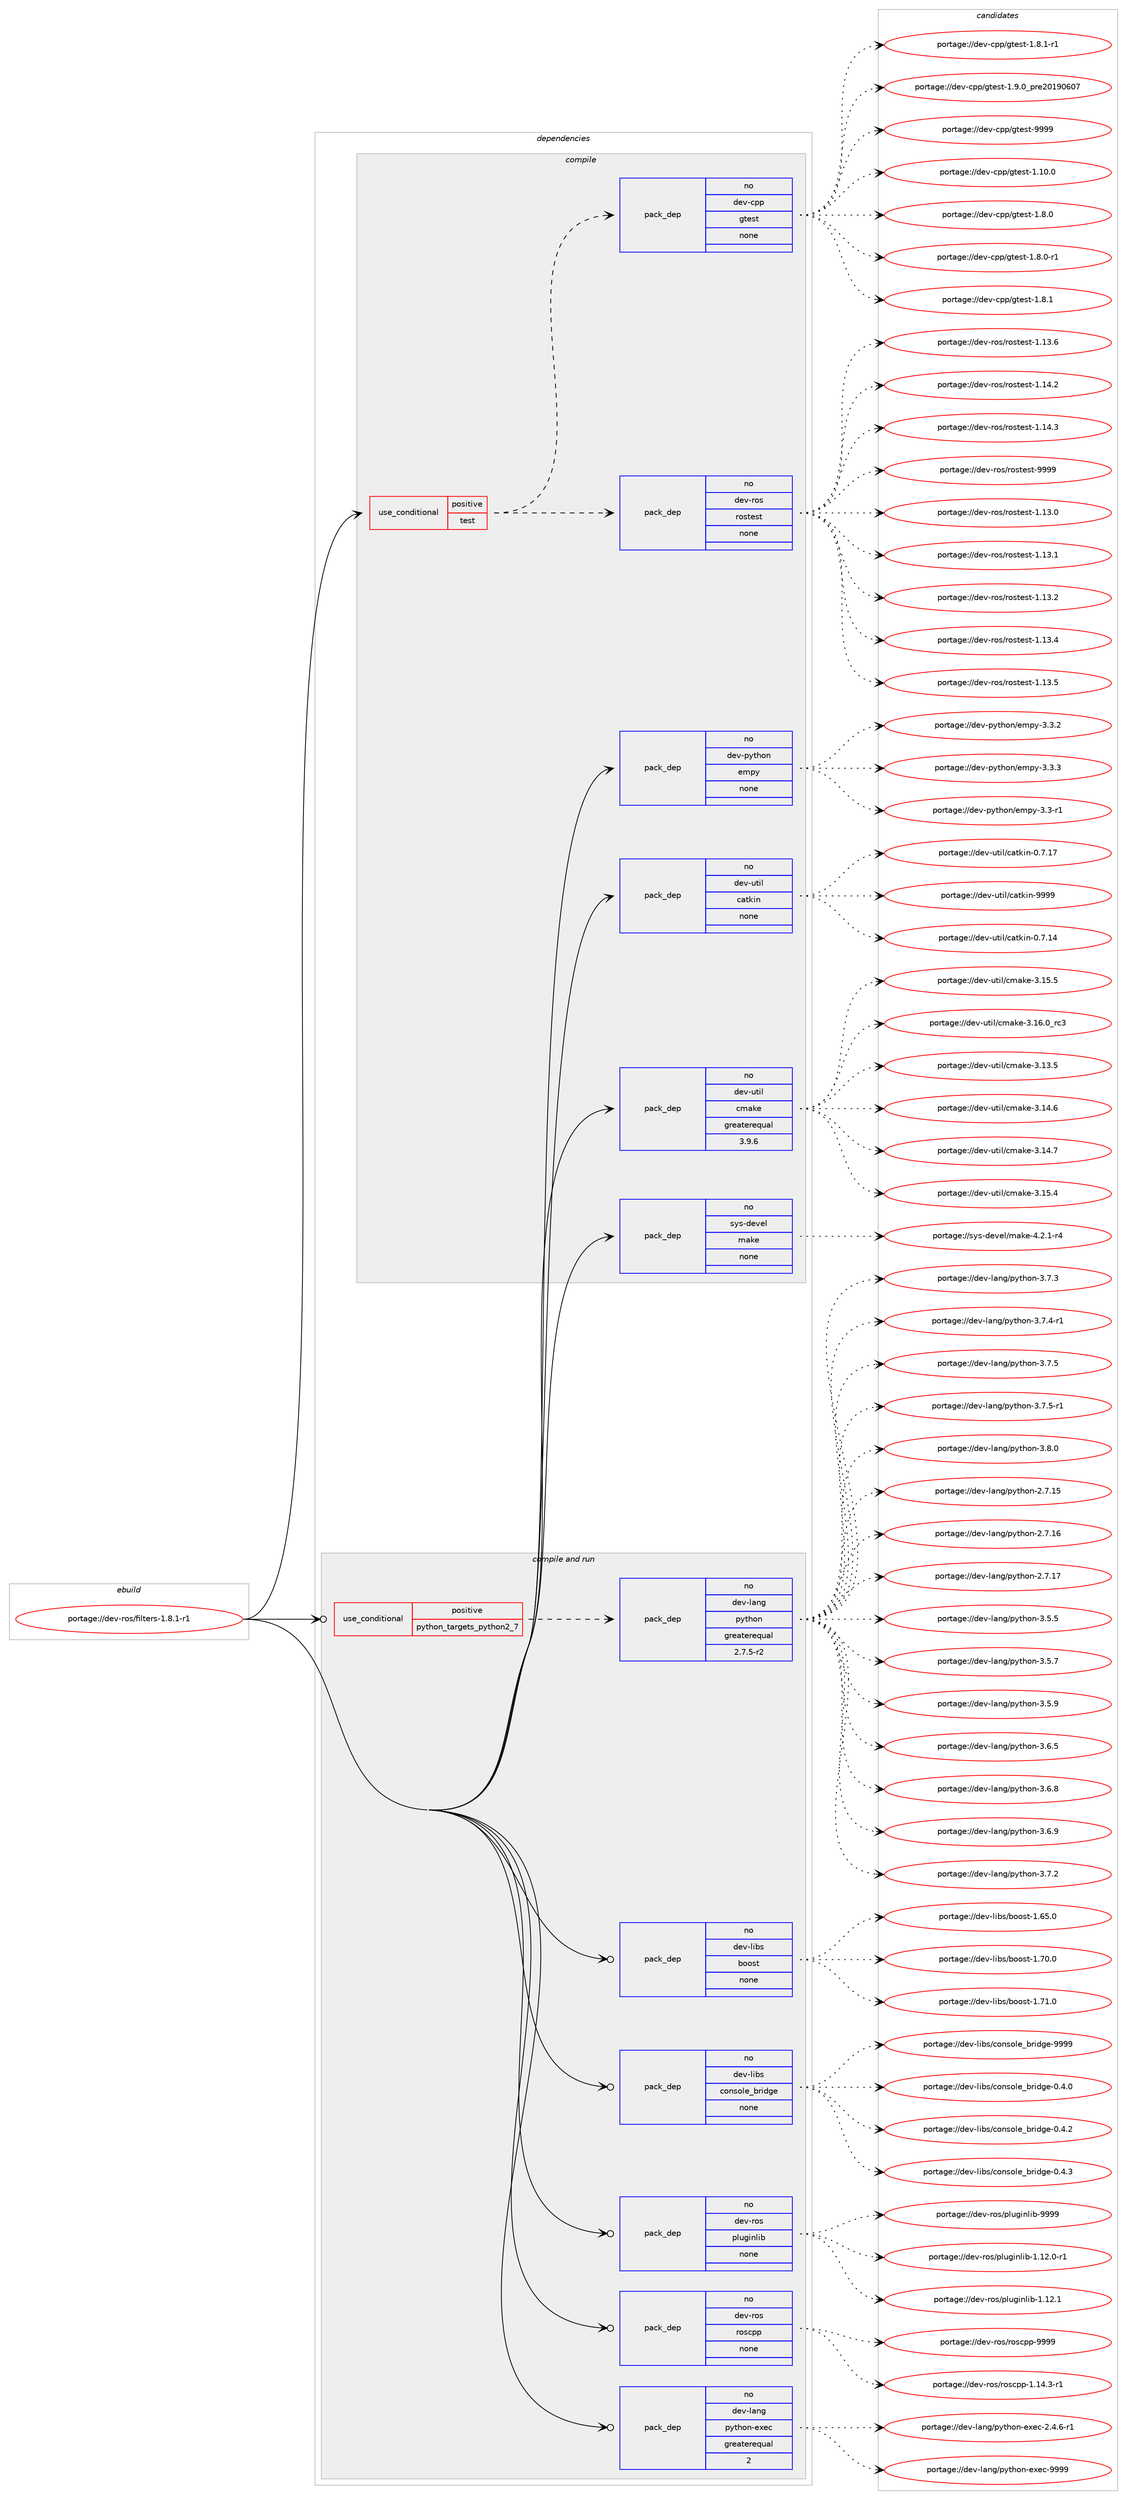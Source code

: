 digraph prolog {

# *************
# Graph options
# *************

newrank=true;
concentrate=true;
compound=true;
graph [rankdir=LR,fontname=Helvetica,fontsize=10,ranksep=1.5];#, ranksep=2.5, nodesep=0.2];
edge  [arrowhead=vee];
node  [fontname=Helvetica,fontsize=10];

# **********
# The ebuild
# **********

subgraph cluster_leftcol {
color=gray;
rank=same;
label=<<i>ebuild</i>>;
id [label="portage://dev-ros/filters-1.8.1-r1", color=red, width=4, href="../dev-ros/filters-1.8.1-r1.svg"];
}

# ****************
# The dependencies
# ****************

subgraph cluster_midcol {
color=gray;
label=<<i>dependencies</i>>;
subgraph cluster_compile {
fillcolor="#eeeeee";
style=filled;
label=<<i>compile</i>>;
subgraph cond42484 {
dependency186728 [label=<<TABLE BORDER="0" CELLBORDER="1" CELLSPACING="0" CELLPADDING="4"><TR><TD ROWSPAN="3" CELLPADDING="10">use_conditional</TD></TR><TR><TD>positive</TD></TR><TR><TD>test</TD></TR></TABLE>>, shape=none, color=red];
subgraph pack140816 {
dependency186729 [label=<<TABLE BORDER="0" CELLBORDER="1" CELLSPACING="0" CELLPADDING="4" WIDTH="220"><TR><TD ROWSPAN="6" CELLPADDING="30">pack_dep</TD></TR><TR><TD WIDTH="110">no</TD></TR><TR><TD>dev-ros</TD></TR><TR><TD>rostest</TD></TR><TR><TD>none</TD></TR><TR><TD></TD></TR></TABLE>>, shape=none, color=blue];
}
dependency186728:e -> dependency186729:w [weight=20,style="dashed",arrowhead="vee"];
subgraph pack140817 {
dependency186730 [label=<<TABLE BORDER="0" CELLBORDER="1" CELLSPACING="0" CELLPADDING="4" WIDTH="220"><TR><TD ROWSPAN="6" CELLPADDING="30">pack_dep</TD></TR><TR><TD WIDTH="110">no</TD></TR><TR><TD>dev-cpp</TD></TR><TR><TD>gtest</TD></TR><TR><TD>none</TD></TR><TR><TD></TD></TR></TABLE>>, shape=none, color=blue];
}
dependency186728:e -> dependency186730:w [weight=20,style="dashed",arrowhead="vee"];
}
id:e -> dependency186728:w [weight=20,style="solid",arrowhead="vee"];
subgraph pack140818 {
dependency186731 [label=<<TABLE BORDER="0" CELLBORDER="1" CELLSPACING="0" CELLPADDING="4" WIDTH="220"><TR><TD ROWSPAN="6" CELLPADDING="30">pack_dep</TD></TR><TR><TD WIDTH="110">no</TD></TR><TR><TD>dev-python</TD></TR><TR><TD>empy</TD></TR><TR><TD>none</TD></TR><TR><TD></TD></TR></TABLE>>, shape=none, color=blue];
}
id:e -> dependency186731:w [weight=20,style="solid",arrowhead="vee"];
subgraph pack140819 {
dependency186732 [label=<<TABLE BORDER="0" CELLBORDER="1" CELLSPACING="0" CELLPADDING="4" WIDTH="220"><TR><TD ROWSPAN="6" CELLPADDING="30">pack_dep</TD></TR><TR><TD WIDTH="110">no</TD></TR><TR><TD>dev-util</TD></TR><TR><TD>catkin</TD></TR><TR><TD>none</TD></TR><TR><TD></TD></TR></TABLE>>, shape=none, color=blue];
}
id:e -> dependency186732:w [weight=20,style="solid",arrowhead="vee"];
subgraph pack140820 {
dependency186733 [label=<<TABLE BORDER="0" CELLBORDER="1" CELLSPACING="0" CELLPADDING="4" WIDTH="220"><TR><TD ROWSPAN="6" CELLPADDING="30">pack_dep</TD></TR><TR><TD WIDTH="110">no</TD></TR><TR><TD>dev-util</TD></TR><TR><TD>cmake</TD></TR><TR><TD>greaterequal</TD></TR><TR><TD>3.9.6</TD></TR></TABLE>>, shape=none, color=blue];
}
id:e -> dependency186733:w [weight=20,style="solid",arrowhead="vee"];
subgraph pack140821 {
dependency186734 [label=<<TABLE BORDER="0" CELLBORDER="1" CELLSPACING="0" CELLPADDING="4" WIDTH="220"><TR><TD ROWSPAN="6" CELLPADDING="30">pack_dep</TD></TR><TR><TD WIDTH="110">no</TD></TR><TR><TD>sys-devel</TD></TR><TR><TD>make</TD></TR><TR><TD>none</TD></TR><TR><TD></TD></TR></TABLE>>, shape=none, color=blue];
}
id:e -> dependency186734:w [weight=20,style="solid",arrowhead="vee"];
}
subgraph cluster_compileandrun {
fillcolor="#eeeeee";
style=filled;
label=<<i>compile and run</i>>;
subgraph cond42485 {
dependency186735 [label=<<TABLE BORDER="0" CELLBORDER="1" CELLSPACING="0" CELLPADDING="4"><TR><TD ROWSPAN="3" CELLPADDING="10">use_conditional</TD></TR><TR><TD>positive</TD></TR><TR><TD>python_targets_python2_7</TD></TR></TABLE>>, shape=none, color=red];
subgraph pack140822 {
dependency186736 [label=<<TABLE BORDER="0" CELLBORDER="1" CELLSPACING="0" CELLPADDING="4" WIDTH="220"><TR><TD ROWSPAN="6" CELLPADDING="30">pack_dep</TD></TR><TR><TD WIDTH="110">no</TD></TR><TR><TD>dev-lang</TD></TR><TR><TD>python</TD></TR><TR><TD>greaterequal</TD></TR><TR><TD>2.7.5-r2</TD></TR></TABLE>>, shape=none, color=blue];
}
dependency186735:e -> dependency186736:w [weight=20,style="dashed",arrowhead="vee"];
}
id:e -> dependency186735:w [weight=20,style="solid",arrowhead="odotvee"];
subgraph pack140823 {
dependency186737 [label=<<TABLE BORDER="0" CELLBORDER="1" CELLSPACING="0" CELLPADDING="4" WIDTH="220"><TR><TD ROWSPAN="6" CELLPADDING="30">pack_dep</TD></TR><TR><TD WIDTH="110">no</TD></TR><TR><TD>dev-lang</TD></TR><TR><TD>python-exec</TD></TR><TR><TD>greaterequal</TD></TR><TR><TD>2</TD></TR></TABLE>>, shape=none, color=blue];
}
id:e -> dependency186737:w [weight=20,style="solid",arrowhead="odotvee"];
subgraph pack140824 {
dependency186738 [label=<<TABLE BORDER="0" CELLBORDER="1" CELLSPACING="0" CELLPADDING="4" WIDTH="220"><TR><TD ROWSPAN="6" CELLPADDING="30">pack_dep</TD></TR><TR><TD WIDTH="110">no</TD></TR><TR><TD>dev-libs</TD></TR><TR><TD>boost</TD></TR><TR><TD>none</TD></TR><TR><TD></TD></TR></TABLE>>, shape=none, color=blue];
}
id:e -> dependency186738:w [weight=20,style="solid",arrowhead="odotvee"];
subgraph pack140825 {
dependency186739 [label=<<TABLE BORDER="0" CELLBORDER="1" CELLSPACING="0" CELLPADDING="4" WIDTH="220"><TR><TD ROWSPAN="6" CELLPADDING="30">pack_dep</TD></TR><TR><TD WIDTH="110">no</TD></TR><TR><TD>dev-libs</TD></TR><TR><TD>console_bridge</TD></TR><TR><TD>none</TD></TR><TR><TD></TD></TR></TABLE>>, shape=none, color=blue];
}
id:e -> dependency186739:w [weight=20,style="solid",arrowhead="odotvee"];
subgraph pack140826 {
dependency186740 [label=<<TABLE BORDER="0" CELLBORDER="1" CELLSPACING="0" CELLPADDING="4" WIDTH="220"><TR><TD ROWSPAN="6" CELLPADDING="30">pack_dep</TD></TR><TR><TD WIDTH="110">no</TD></TR><TR><TD>dev-ros</TD></TR><TR><TD>pluginlib</TD></TR><TR><TD>none</TD></TR><TR><TD></TD></TR></TABLE>>, shape=none, color=blue];
}
id:e -> dependency186740:w [weight=20,style="solid",arrowhead="odotvee"];
subgraph pack140827 {
dependency186741 [label=<<TABLE BORDER="0" CELLBORDER="1" CELLSPACING="0" CELLPADDING="4" WIDTH="220"><TR><TD ROWSPAN="6" CELLPADDING="30">pack_dep</TD></TR><TR><TD WIDTH="110">no</TD></TR><TR><TD>dev-ros</TD></TR><TR><TD>roscpp</TD></TR><TR><TD>none</TD></TR><TR><TD></TD></TR></TABLE>>, shape=none, color=blue];
}
id:e -> dependency186741:w [weight=20,style="solid",arrowhead="odotvee"];
}
subgraph cluster_run {
fillcolor="#eeeeee";
style=filled;
label=<<i>run</i>>;
}
}

# **************
# The candidates
# **************

subgraph cluster_choices {
rank=same;
color=gray;
label=<<i>candidates</i>>;

subgraph choice140816 {
color=black;
nodesep=1;
choiceportage100101118451141111154711411111511610111511645494649514648 [label="portage://dev-ros/rostest-1.13.0", color=red, width=4,href="../dev-ros/rostest-1.13.0.svg"];
choiceportage100101118451141111154711411111511610111511645494649514649 [label="portage://dev-ros/rostest-1.13.1", color=red, width=4,href="../dev-ros/rostest-1.13.1.svg"];
choiceportage100101118451141111154711411111511610111511645494649514650 [label="portage://dev-ros/rostest-1.13.2", color=red, width=4,href="../dev-ros/rostest-1.13.2.svg"];
choiceportage100101118451141111154711411111511610111511645494649514652 [label="portage://dev-ros/rostest-1.13.4", color=red, width=4,href="../dev-ros/rostest-1.13.4.svg"];
choiceportage100101118451141111154711411111511610111511645494649514653 [label="portage://dev-ros/rostest-1.13.5", color=red, width=4,href="../dev-ros/rostest-1.13.5.svg"];
choiceportage100101118451141111154711411111511610111511645494649514654 [label="portage://dev-ros/rostest-1.13.6", color=red, width=4,href="../dev-ros/rostest-1.13.6.svg"];
choiceportage100101118451141111154711411111511610111511645494649524650 [label="portage://dev-ros/rostest-1.14.2", color=red, width=4,href="../dev-ros/rostest-1.14.2.svg"];
choiceportage100101118451141111154711411111511610111511645494649524651 [label="portage://dev-ros/rostest-1.14.3", color=red, width=4,href="../dev-ros/rostest-1.14.3.svg"];
choiceportage10010111845114111115471141111151161011151164557575757 [label="portage://dev-ros/rostest-9999", color=red, width=4,href="../dev-ros/rostest-9999.svg"];
dependency186729:e -> choiceportage100101118451141111154711411111511610111511645494649514648:w [style=dotted,weight="100"];
dependency186729:e -> choiceportage100101118451141111154711411111511610111511645494649514649:w [style=dotted,weight="100"];
dependency186729:e -> choiceportage100101118451141111154711411111511610111511645494649514650:w [style=dotted,weight="100"];
dependency186729:e -> choiceportage100101118451141111154711411111511610111511645494649514652:w [style=dotted,weight="100"];
dependency186729:e -> choiceportage100101118451141111154711411111511610111511645494649514653:w [style=dotted,weight="100"];
dependency186729:e -> choiceportage100101118451141111154711411111511610111511645494649514654:w [style=dotted,weight="100"];
dependency186729:e -> choiceportage100101118451141111154711411111511610111511645494649524650:w [style=dotted,weight="100"];
dependency186729:e -> choiceportage100101118451141111154711411111511610111511645494649524651:w [style=dotted,weight="100"];
dependency186729:e -> choiceportage10010111845114111115471141111151161011151164557575757:w [style=dotted,weight="100"];
}
subgraph choice140817 {
color=black;
nodesep=1;
choiceportage10010111845991121124710311610111511645494649484648 [label="portage://dev-cpp/gtest-1.10.0", color=red, width=4,href="../dev-cpp/gtest-1.10.0.svg"];
choiceportage100101118459911211247103116101115116454946564648 [label="portage://dev-cpp/gtest-1.8.0", color=red, width=4,href="../dev-cpp/gtest-1.8.0.svg"];
choiceportage1001011184599112112471031161011151164549465646484511449 [label="portage://dev-cpp/gtest-1.8.0-r1", color=red, width=4,href="../dev-cpp/gtest-1.8.0-r1.svg"];
choiceportage100101118459911211247103116101115116454946564649 [label="portage://dev-cpp/gtest-1.8.1", color=red, width=4,href="../dev-cpp/gtest-1.8.1.svg"];
choiceportage1001011184599112112471031161011151164549465646494511449 [label="portage://dev-cpp/gtest-1.8.1-r1", color=red, width=4,href="../dev-cpp/gtest-1.8.1-r1.svg"];
choiceportage100101118459911211247103116101115116454946574648951121141015048495748544855 [label="portage://dev-cpp/gtest-1.9.0_pre20190607", color=red, width=4,href="../dev-cpp/gtest-1.9.0_pre20190607.svg"];
choiceportage1001011184599112112471031161011151164557575757 [label="portage://dev-cpp/gtest-9999", color=red, width=4,href="../dev-cpp/gtest-9999.svg"];
dependency186730:e -> choiceportage10010111845991121124710311610111511645494649484648:w [style=dotted,weight="100"];
dependency186730:e -> choiceportage100101118459911211247103116101115116454946564648:w [style=dotted,weight="100"];
dependency186730:e -> choiceportage1001011184599112112471031161011151164549465646484511449:w [style=dotted,weight="100"];
dependency186730:e -> choiceportage100101118459911211247103116101115116454946564649:w [style=dotted,weight="100"];
dependency186730:e -> choiceportage1001011184599112112471031161011151164549465646494511449:w [style=dotted,weight="100"];
dependency186730:e -> choiceportage100101118459911211247103116101115116454946574648951121141015048495748544855:w [style=dotted,weight="100"];
dependency186730:e -> choiceportage1001011184599112112471031161011151164557575757:w [style=dotted,weight="100"];
}
subgraph choice140818 {
color=black;
nodesep=1;
choiceportage1001011184511212111610411111047101109112121455146514511449 [label="portage://dev-python/empy-3.3-r1", color=red, width=4,href="../dev-python/empy-3.3-r1.svg"];
choiceportage1001011184511212111610411111047101109112121455146514650 [label="portage://dev-python/empy-3.3.2", color=red, width=4,href="../dev-python/empy-3.3.2.svg"];
choiceportage1001011184511212111610411111047101109112121455146514651 [label="portage://dev-python/empy-3.3.3", color=red, width=4,href="../dev-python/empy-3.3.3.svg"];
dependency186731:e -> choiceportage1001011184511212111610411111047101109112121455146514511449:w [style=dotted,weight="100"];
dependency186731:e -> choiceportage1001011184511212111610411111047101109112121455146514650:w [style=dotted,weight="100"];
dependency186731:e -> choiceportage1001011184511212111610411111047101109112121455146514651:w [style=dotted,weight="100"];
}
subgraph choice140819 {
color=black;
nodesep=1;
choiceportage1001011184511711610510847999711610710511045484655464952 [label="portage://dev-util/catkin-0.7.14", color=red, width=4,href="../dev-util/catkin-0.7.14.svg"];
choiceportage1001011184511711610510847999711610710511045484655464955 [label="portage://dev-util/catkin-0.7.17", color=red, width=4,href="../dev-util/catkin-0.7.17.svg"];
choiceportage100101118451171161051084799971161071051104557575757 [label="portage://dev-util/catkin-9999", color=red, width=4,href="../dev-util/catkin-9999.svg"];
dependency186732:e -> choiceportage1001011184511711610510847999711610710511045484655464952:w [style=dotted,weight="100"];
dependency186732:e -> choiceportage1001011184511711610510847999711610710511045484655464955:w [style=dotted,weight="100"];
dependency186732:e -> choiceportage100101118451171161051084799971161071051104557575757:w [style=dotted,weight="100"];
}
subgraph choice140820 {
color=black;
nodesep=1;
choiceportage1001011184511711610510847991099710710145514649514653 [label="portage://dev-util/cmake-3.13.5", color=red, width=4,href="../dev-util/cmake-3.13.5.svg"];
choiceportage1001011184511711610510847991099710710145514649524654 [label="portage://dev-util/cmake-3.14.6", color=red, width=4,href="../dev-util/cmake-3.14.6.svg"];
choiceportage1001011184511711610510847991099710710145514649524655 [label="portage://dev-util/cmake-3.14.7", color=red, width=4,href="../dev-util/cmake-3.14.7.svg"];
choiceportage1001011184511711610510847991099710710145514649534652 [label="portage://dev-util/cmake-3.15.4", color=red, width=4,href="../dev-util/cmake-3.15.4.svg"];
choiceportage1001011184511711610510847991099710710145514649534653 [label="portage://dev-util/cmake-3.15.5", color=red, width=4,href="../dev-util/cmake-3.15.5.svg"];
choiceportage1001011184511711610510847991099710710145514649544648951149951 [label="portage://dev-util/cmake-3.16.0_rc3", color=red, width=4,href="../dev-util/cmake-3.16.0_rc3.svg"];
dependency186733:e -> choiceportage1001011184511711610510847991099710710145514649514653:w [style=dotted,weight="100"];
dependency186733:e -> choiceportage1001011184511711610510847991099710710145514649524654:w [style=dotted,weight="100"];
dependency186733:e -> choiceportage1001011184511711610510847991099710710145514649524655:w [style=dotted,weight="100"];
dependency186733:e -> choiceportage1001011184511711610510847991099710710145514649534652:w [style=dotted,weight="100"];
dependency186733:e -> choiceportage1001011184511711610510847991099710710145514649534653:w [style=dotted,weight="100"];
dependency186733:e -> choiceportage1001011184511711610510847991099710710145514649544648951149951:w [style=dotted,weight="100"];
}
subgraph choice140821 {
color=black;
nodesep=1;
choiceportage1151211154510010111810110847109971071014552465046494511452 [label="portage://sys-devel/make-4.2.1-r4", color=red, width=4,href="../sys-devel/make-4.2.1-r4.svg"];
dependency186734:e -> choiceportage1151211154510010111810110847109971071014552465046494511452:w [style=dotted,weight="100"];
}
subgraph choice140822 {
color=black;
nodesep=1;
choiceportage10010111845108971101034711212111610411111045504655464953 [label="portage://dev-lang/python-2.7.15", color=red, width=4,href="../dev-lang/python-2.7.15.svg"];
choiceportage10010111845108971101034711212111610411111045504655464954 [label="portage://dev-lang/python-2.7.16", color=red, width=4,href="../dev-lang/python-2.7.16.svg"];
choiceportage10010111845108971101034711212111610411111045504655464955 [label="portage://dev-lang/python-2.7.17", color=red, width=4,href="../dev-lang/python-2.7.17.svg"];
choiceportage100101118451089711010347112121116104111110455146534653 [label="portage://dev-lang/python-3.5.5", color=red, width=4,href="../dev-lang/python-3.5.5.svg"];
choiceportage100101118451089711010347112121116104111110455146534655 [label="portage://dev-lang/python-3.5.7", color=red, width=4,href="../dev-lang/python-3.5.7.svg"];
choiceportage100101118451089711010347112121116104111110455146534657 [label="portage://dev-lang/python-3.5.9", color=red, width=4,href="../dev-lang/python-3.5.9.svg"];
choiceportage100101118451089711010347112121116104111110455146544653 [label="portage://dev-lang/python-3.6.5", color=red, width=4,href="../dev-lang/python-3.6.5.svg"];
choiceportage100101118451089711010347112121116104111110455146544656 [label="portage://dev-lang/python-3.6.8", color=red, width=4,href="../dev-lang/python-3.6.8.svg"];
choiceportage100101118451089711010347112121116104111110455146544657 [label="portage://dev-lang/python-3.6.9", color=red, width=4,href="../dev-lang/python-3.6.9.svg"];
choiceportage100101118451089711010347112121116104111110455146554650 [label="portage://dev-lang/python-3.7.2", color=red, width=4,href="../dev-lang/python-3.7.2.svg"];
choiceportage100101118451089711010347112121116104111110455146554651 [label="portage://dev-lang/python-3.7.3", color=red, width=4,href="../dev-lang/python-3.7.3.svg"];
choiceportage1001011184510897110103471121211161041111104551465546524511449 [label="portage://dev-lang/python-3.7.4-r1", color=red, width=4,href="../dev-lang/python-3.7.4-r1.svg"];
choiceportage100101118451089711010347112121116104111110455146554653 [label="portage://dev-lang/python-3.7.5", color=red, width=4,href="../dev-lang/python-3.7.5.svg"];
choiceportage1001011184510897110103471121211161041111104551465546534511449 [label="portage://dev-lang/python-3.7.5-r1", color=red, width=4,href="../dev-lang/python-3.7.5-r1.svg"];
choiceportage100101118451089711010347112121116104111110455146564648 [label="portage://dev-lang/python-3.8.0", color=red, width=4,href="../dev-lang/python-3.8.0.svg"];
dependency186736:e -> choiceportage10010111845108971101034711212111610411111045504655464953:w [style=dotted,weight="100"];
dependency186736:e -> choiceportage10010111845108971101034711212111610411111045504655464954:w [style=dotted,weight="100"];
dependency186736:e -> choiceportage10010111845108971101034711212111610411111045504655464955:w [style=dotted,weight="100"];
dependency186736:e -> choiceportage100101118451089711010347112121116104111110455146534653:w [style=dotted,weight="100"];
dependency186736:e -> choiceportage100101118451089711010347112121116104111110455146534655:w [style=dotted,weight="100"];
dependency186736:e -> choiceportage100101118451089711010347112121116104111110455146534657:w [style=dotted,weight="100"];
dependency186736:e -> choiceportage100101118451089711010347112121116104111110455146544653:w [style=dotted,weight="100"];
dependency186736:e -> choiceportage100101118451089711010347112121116104111110455146544656:w [style=dotted,weight="100"];
dependency186736:e -> choiceportage100101118451089711010347112121116104111110455146544657:w [style=dotted,weight="100"];
dependency186736:e -> choiceportage100101118451089711010347112121116104111110455146554650:w [style=dotted,weight="100"];
dependency186736:e -> choiceportage100101118451089711010347112121116104111110455146554651:w [style=dotted,weight="100"];
dependency186736:e -> choiceportage1001011184510897110103471121211161041111104551465546524511449:w [style=dotted,weight="100"];
dependency186736:e -> choiceportage100101118451089711010347112121116104111110455146554653:w [style=dotted,weight="100"];
dependency186736:e -> choiceportage1001011184510897110103471121211161041111104551465546534511449:w [style=dotted,weight="100"];
dependency186736:e -> choiceportage100101118451089711010347112121116104111110455146564648:w [style=dotted,weight="100"];
}
subgraph choice140823 {
color=black;
nodesep=1;
choiceportage10010111845108971101034711212111610411111045101120101994550465246544511449 [label="portage://dev-lang/python-exec-2.4.6-r1", color=red, width=4,href="../dev-lang/python-exec-2.4.6-r1.svg"];
choiceportage10010111845108971101034711212111610411111045101120101994557575757 [label="portage://dev-lang/python-exec-9999", color=red, width=4,href="../dev-lang/python-exec-9999.svg"];
dependency186737:e -> choiceportage10010111845108971101034711212111610411111045101120101994550465246544511449:w [style=dotted,weight="100"];
dependency186737:e -> choiceportage10010111845108971101034711212111610411111045101120101994557575757:w [style=dotted,weight="100"];
}
subgraph choice140824 {
color=black;
nodesep=1;
choiceportage1001011184510810598115479811111111511645494654534648 [label="portage://dev-libs/boost-1.65.0", color=red, width=4,href="../dev-libs/boost-1.65.0.svg"];
choiceportage1001011184510810598115479811111111511645494655484648 [label="portage://dev-libs/boost-1.70.0", color=red, width=4,href="../dev-libs/boost-1.70.0.svg"];
choiceportage1001011184510810598115479811111111511645494655494648 [label="portage://dev-libs/boost-1.71.0", color=red, width=4,href="../dev-libs/boost-1.71.0.svg"];
dependency186738:e -> choiceportage1001011184510810598115479811111111511645494654534648:w [style=dotted,weight="100"];
dependency186738:e -> choiceportage1001011184510810598115479811111111511645494655484648:w [style=dotted,weight="100"];
dependency186738:e -> choiceportage1001011184510810598115479811111111511645494655494648:w [style=dotted,weight="100"];
}
subgraph choice140825 {
color=black;
nodesep=1;
choiceportage100101118451081059811547991111101151111081019598114105100103101454846524648 [label="portage://dev-libs/console_bridge-0.4.0", color=red, width=4,href="../dev-libs/console_bridge-0.4.0.svg"];
choiceportage100101118451081059811547991111101151111081019598114105100103101454846524650 [label="portage://dev-libs/console_bridge-0.4.2", color=red, width=4,href="../dev-libs/console_bridge-0.4.2.svg"];
choiceportage100101118451081059811547991111101151111081019598114105100103101454846524651 [label="portage://dev-libs/console_bridge-0.4.3", color=red, width=4,href="../dev-libs/console_bridge-0.4.3.svg"];
choiceportage1001011184510810598115479911111011511110810195981141051001031014557575757 [label="portage://dev-libs/console_bridge-9999", color=red, width=4,href="../dev-libs/console_bridge-9999.svg"];
dependency186739:e -> choiceportage100101118451081059811547991111101151111081019598114105100103101454846524648:w [style=dotted,weight="100"];
dependency186739:e -> choiceportage100101118451081059811547991111101151111081019598114105100103101454846524650:w [style=dotted,weight="100"];
dependency186739:e -> choiceportage100101118451081059811547991111101151111081019598114105100103101454846524651:w [style=dotted,weight="100"];
dependency186739:e -> choiceportage1001011184510810598115479911111011511110810195981141051001031014557575757:w [style=dotted,weight="100"];
}
subgraph choice140826 {
color=black;
nodesep=1;
choiceportage100101118451141111154711210811710310511010810598454946495046484511449 [label="portage://dev-ros/pluginlib-1.12.0-r1", color=red, width=4,href="../dev-ros/pluginlib-1.12.0-r1.svg"];
choiceportage10010111845114111115471121081171031051101081059845494649504649 [label="portage://dev-ros/pluginlib-1.12.1", color=red, width=4,href="../dev-ros/pluginlib-1.12.1.svg"];
choiceportage1001011184511411111547112108117103105110108105984557575757 [label="portage://dev-ros/pluginlib-9999", color=red, width=4,href="../dev-ros/pluginlib-9999.svg"];
dependency186740:e -> choiceportage100101118451141111154711210811710310511010810598454946495046484511449:w [style=dotted,weight="100"];
dependency186740:e -> choiceportage10010111845114111115471121081171031051101081059845494649504649:w [style=dotted,weight="100"];
dependency186740:e -> choiceportage1001011184511411111547112108117103105110108105984557575757:w [style=dotted,weight="100"];
}
subgraph choice140827 {
color=black;
nodesep=1;
choiceportage100101118451141111154711411111599112112454946495246514511449 [label="portage://dev-ros/roscpp-1.14.3-r1", color=red, width=4,href="../dev-ros/roscpp-1.14.3-r1.svg"];
choiceportage1001011184511411111547114111115991121124557575757 [label="portage://dev-ros/roscpp-9999", color=red, width=4,href="../dev-ros/roscpp-9999.svg"];
dependency186741:e -> choiceportage100101118451141111154711411111599112112454946495246514511449:w [style=dotted,weight="100"];
dependency186741:e -> choiceportage1001011184511411111547114111115991121124557575757:w [style=dotted,weight="100"];
}
}

}
